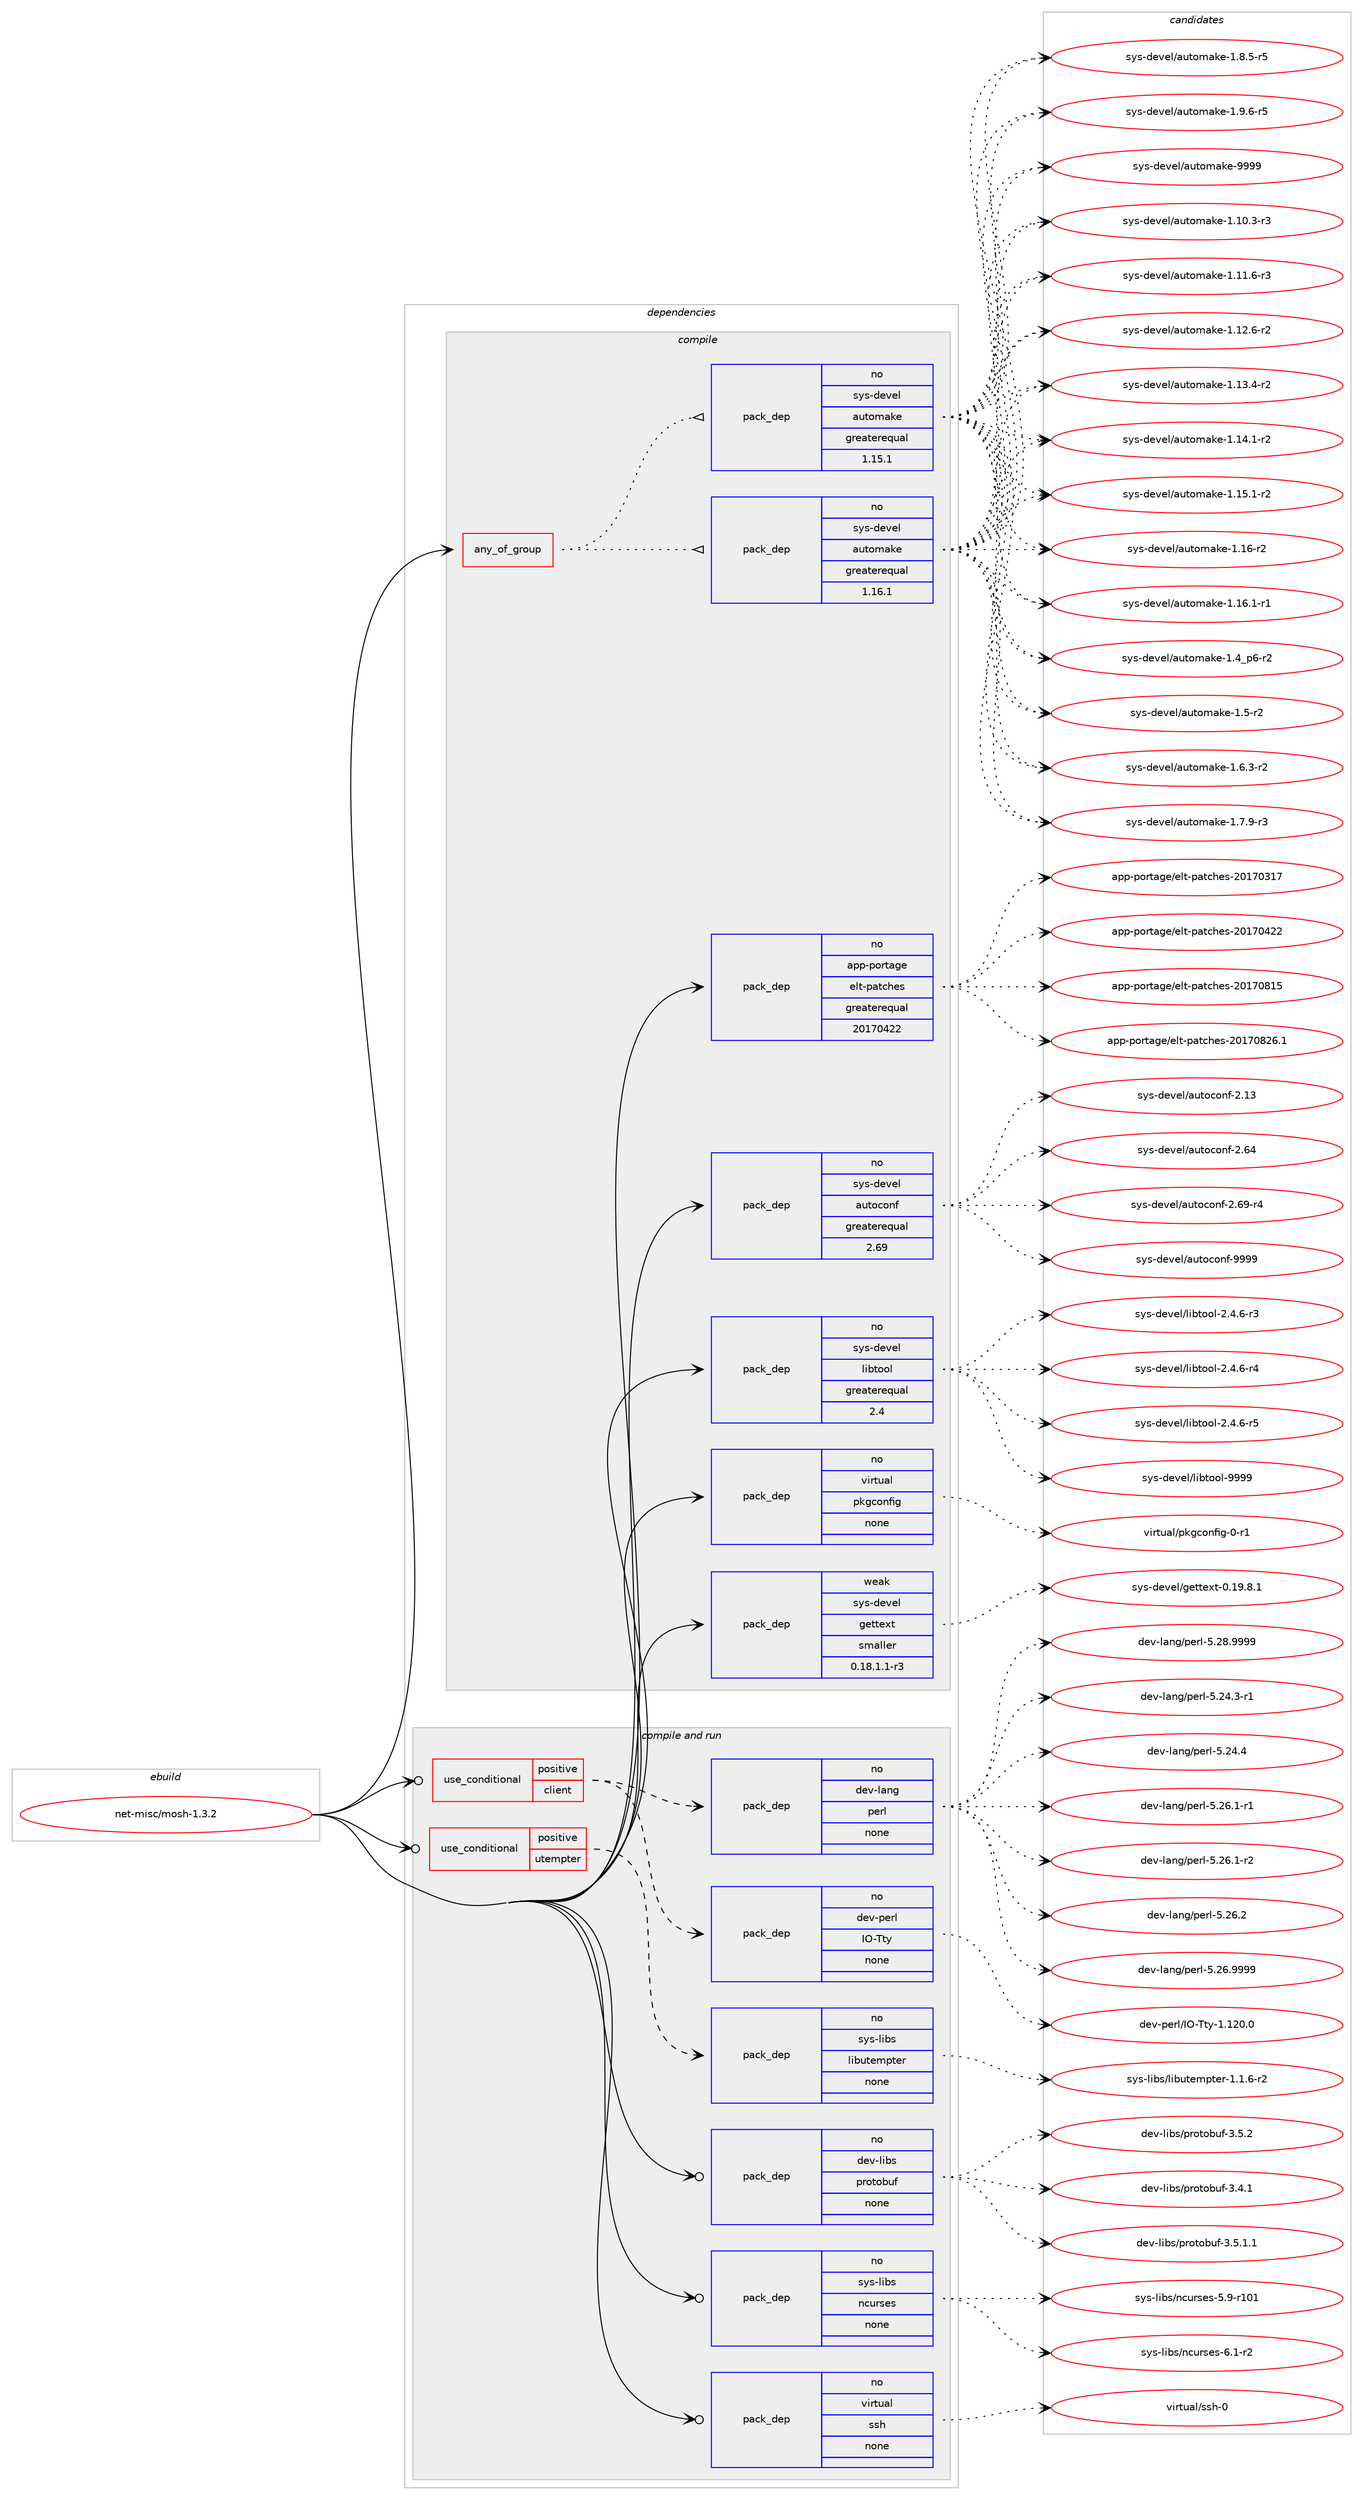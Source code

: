 digraph prolog {

# *************
# Graph options
# *************

newrank=true;
concentrate=true;
compound=true;
graph [rankdir=LR,fontname=Helvetica,fontsize=10,ranksep=1.5];#, ranksep=2.5, nodesep=0.2];
edge  [arrowhead=vee];
node  [fontname=Helvetica,fontsize=10];

# **********
# The ebuild
# **********

subgraph cluster_leftcol {
color=gray;
rank=same;
label=<<i>ebuild</i>>;
id [label="net-misc/mosh-1.3.2", color=red, width=4, href="../net-misc/mosh-1.3.2.svg"];
}

# ****************
# The dependencies
# ****************

subgraph cluster_midcol {
color=gray;
label=<<i>dependencies</i>>;
subgraph cluster_compile {
fillcolor="#eeeeee";
style=filled;
label=<<i>compile</i>>;
subgraph any10 {
dependency517 [label=<<TABLE BORDER="0" CELLBORDER="1" CELLSPACING="0" CELLPADDING="4"><TR><TD CELLPADDING="10">any_of_group</TD></TR></TABLE>>, shape=none, color=red];subgraph pack358 {
dependency518 [label=<<TABLE BORDER="0" CELLBORDER="1" CELLSPACING="0" CELLPADDING="4" WIDTH="220"><TR><TD ROWSPAN="6" CELLPADDING="30">pack_dep</TD></TR><TR><TD WIDTH="110">no</TD></TR><TR><TD>sys-devel</TD></TR><TR><TD>automake</TD></TR><TR><TD>greaterequal</TD></TR><TR><TD>1.16.1</TD></TR></TABLE>>, shape=none, color=blue];
}
dependency517:e -> dependency518:w [weight=20,style="dotted",arrowhead="oinv"];
subgraph pack359 {
dependency519 [label=<<TABLE BORDER="0" CELLBORDER="1" CELLSPACING="0" CELLPADDING="4" WIDTH="220"><TR><TD ROWSPAN="6" CELLPADDING="30">pack_dep</TD></TR><TR><TD WIDTH="110">no</TD></TR><TR><TD>sys-devel</TD></TR><TR><TD>automake</TD></TR><TR><TD>greaterequal</TD></TR><TR><TD>1.15.1</TD></TR></TABLE>>, shape=none, color=blue];
}
dependency517:e -> dependency519:w [weight=20,style="dotted",arrowhead="oinv"];
}
id:e -> dependency517:w [weight=20,style="solid",arrowhead="vee"];
subgraph pack360 {
dependency520 [label=<<TABLE BORDER="0" CELLBORDER="1" CELLSPACING="0" CELLPADDING="4" WIDTH="220"><TR><TD ROWSPAN="6" CELLPADDING="30">pack_dep</TD></TR><TR><TD WIDTH="110">no</TD></TR><TR><TD>app-portage</TD></TR><TR><TD>elt-patches</TD></TR><TR><TD>greaterequal</TD></TR><TR><TD>20170422</TD></TR></TABLE>>, shape=none, color=blue];
}
id:e -> dependency520:w [weight=20,style="solid",arrowhead="vee"];
subgraph pack361 {
dependency521 [label=<<TABLE BORDER="0" CELLBORDER="1" CELLSPACING="0" CELLPADDING="4" WIDTH="220"><TR><TD ROWSPAN="6" CELLPADDING="30">pack_dep</TD></TR><TR><TD WIDTH="110">no</TD></TR><TR><TD>sys-devel</TD></TR><TR><TD>autoconf</TD></TR><TR><TD>greaterequal</TD></TR><TR><TD>2.69</TD></TR></TABLE>>, shape=none, color=blue];
}
id:e -> dependency521:w [weight=20,style="solid",arrowhead="vee"];
subgraph pack362 {
dependency522 [label=<<TABLE BORDER="0" CELLBORDER="1" CELLSPACING="0" CELLPADDING="4" WIDTH="220"><TR><TD ROWSPAN="6" CELLPADDING="30">pack_dep</TD></TR><TR><TD WIDTH="110">no</TD></TR><TR><TD>sys-devel</TD></TR><TR><TD>libtool</TD></TR><TR><TD>greaterequal</TD></TR><TR><TD>2.4</TD></TR></TABLE>>, shape=none, color=blue];
}
id:e -> dependency522:w [weight=20,style="solid",arrowhead="vee"];
subgraph pack363 {
dependency523 [label=<<TABLE BORDER="0" CELLBORDER="1" CELLSPACING="0" CELLPADDING="4" WIDTH="220"><TR><TD ROWSPAN="6" CELLPADDING="30">pack_dep</TD></TR><TR><TD WIDTH="110">no</TD></TR><TR><TD>virtual</TD></TR><TR><TD>pkgconfig</TD></TR><TR><TD>none</TD></TR><TR><TD></TD></TR></TABLE>>, shape=none, color=blue];
}
id:e -> dependency523:w [weight=20,style="solid",arrowhead="vee"];
subgraph pack364 {
dependency524 [label=<<TABLE BORDER="0" CELLBORDER="1" CELLSPACING="0" CELLPADDING="4" WIDTH="220"><TR><TD ROWSPAN="6" CELLPADDING="30">pack_dep</TD></TR><TR><TD WIDTH="110">weak</TD></TR><TR><TD>sys-devel</TD></TR><TR><TD>gettext</TD></TR><TR><TD>smaller</TD></TR><TR><TD>0.18.1.1-r3</TD></TR></TABLE>>, shape=none, color=blue];
}
id:e -> dependency524:w [weight=20,style="solid",arrowhead="vee"];
}
subgraph cluster_compileandrun {
fillcolor="#eeeeee";
style=filled;
label=<<i>compile and run</i>>;
subgraph cond151 {
dependency525 [label=<<TABLE BORDER="0" CELLBORDER="1" CELLSPACING="0" CELLPADDING="4"><TR><TD ROWSPAN="3" CELLPADDING="10">use_conditional</TD></TR><TR><TD>positive</TD></TR><TR><TD>client</TD></TR></TABLE>>, shape=none, color=red];
subgraph pack365 {
dependency526 [label=<<TABLE BORDER="0" CELLBORDER="1" CELLSPACING="0" CELLPADDING="4" WIDTH="220"><TR><TD ROWSPAN="6" CELLPADDING="30">pack_dep</TD></TR><TR><TD WIDTH="110">no</TD></TR><TR><TD>dev-lang</TD></TR><TR><TD>perl</TD></TR><TR><TD>none</TD></TR><TR><TD></TD></TR></TABLE>>, shape=none, color=blue];
}
dependency525:e -> dependency526:w [weight=20,style="dashed",arrowhead="vee"];
subgraph pack366 {
dependency527 [label=<<TABLE BORDER="0" CELLBORDER="1" CELLSPACING="0" CELLPADDING="4" WIDTH="220"><TR><TD ROWSPAN="6" CELLPADDING="30">pack_dep</TD></TR><TR><TD WIDTH="110">no</TD></TR><TR><TD>dev-perl</TD></TR><TR><TD>IO-Tty</TD></TR><TR><TD>none</TD></TR><TR><TD></TD></TR></TABLE>>, shape=none, color=blue];
}
dependency525:e -> dependency527:w [weight=20,style="dashed",arrowhead="vee"];
}
id:e -> dependency525:w [weight=20,style="solid",arrowhead="odotvee"];
subgraph cond152 {
dependency528 [label=<<TABLE BORDER="0" CELLBORDER="1" CELLSPACING="0" CELLPADDING="4"><TR><TD ROWSPAN="3" CELLPADDING="10">use_conditional</TD></TR><TR><TD>positive</TD></TR><TR><TD>utempter</TD></TR></TABLE>>, shape=none, color=red];
subgraph pack367 {
dependency529 [label=<<TABLE BORDER="0" CELLBORDER="1" CELLSPACING="0" CELLPADDING="4" WIDTH="220"><TR><TD ROWSPAN="6" CELLPADDING="30">pack_dep</TD></TR><TR><TD WIDTH="110">no</TD></TR><TR><TD>sys-libs</TD></TR><TR><TD>libutempter</TD></TR><TR><TD>none</TD></TR><TR><TD></TD></TR></TABLE>>, shape=none, color=blue];
}
dependency528:e -> dependency529:w [weight=20,style="dashed",arrowhead="vee"];
}
id:e -> dependency528:w [weight=20,style="solid",arrowhead="odotvee"];
subgraph pack368 {
dependency530 [label=<<TABLE BORDER="0" CELLBORDER="1" CELLSPACING="0" CELLPADDING="4" WIDTH="220"><TR><TD ROWSPAN="6" CELLPADDING="30">pack_dep</TD></TR><TR><TD WIDTH="110">no</TD></TR><TR><TD>dev-libs</TD></TR><TR><TD>protobuf</TD></TR><TR><TD>none</TD></TR><TR><TD></TD></TR></TABLE>>, shape=none, color=blue];
}
id:e -> dependency530:w [weight=20,style="solid",arrowhead="odotvee"];
subgraph pack369 {
dependency531 [label=<<TABLE BORDER="0" CELLBORDER="1" CELLSPACING="0" CELLPADDING="4" WIDTH="220"><TR><TD ROWSPAN="6" CELLPADDING="30">pack_dep</TD></TR><TR><TD WIDTH="110">no</TD></TR><TR><TD>sys-libs</TD></TR><TR><TD>ncurses</TD></TR><TR><TD>none</TD></TR><TR><TD></TD></TR></TABLE>>, shape=none, color=blue];
}
id:e -> dependency531:w [weight=20,style="solid",arrowhead="odotvee"];
subgraph pack370 {
dependency532 [label=<<TABLE BORDER="0" CELLBORDER="1" CELLSPACING="0" CELLPADDING="4" WIDTH="220"><TR><TD ROWSPAN="6" CELLPADDING="30">pack_dep</TD></TR><TR><TD WIDTH="110">no</TD></TR><TR><TD>virtual</TD></TR><TR><TD>ssh</TD></TR><TR><TD>none</TD></TR><TR><TD></TD></TR></TABLE>>, shape=none, color=blue];
}
id:e -> dependency532:w [weight=20,style="solid",arrowhead="odotvee"];
}
subgraph cluster_run {
fillcolor="#eeeeee";
style=filled;
label=<<i>run</i>>;
}
}

# **************
# The candidates
# **************

subgraph cluster_choices {
rank=same;
color=gray;
label=<<i>candidates</i>>;

subgraph choice358 {
color=black;
nodesep=1;
choice11512111545100101118101108479711711611110997107101454946494846514511451 [label="sys-devel/automake-1.10.3-r3", color=red, width=4,href="../sys-devel/automake-1.10.3-r3.svg"];
choice11512111545100101118101108479711711611110997107101454946494946544511451 [label="sys-devel/automake-1.11.6-r3", color=red, width=4,href="../sys-devel/automake-1.11.6-r3.svg"];
choice11512111545100101118101108479711711611110997107101454946495046544511450 [label="sys-devel/automake-1.12.6-r2", color=red, width=4,href="../sys-devel/automake-1.12.6-r2.svg"];
choice11512111545100101118101108479711711611110997107101454946495146524511450 [label="sys-devel/automake-1.13.4-r2", color=red, width=4,href="../sys-devel/automake-1.13.4-r2.svg"];
choice11512111545100101118101108479711711611110997107101454946495246494511450 [label="sys-devel/automake-1.14.1-r2", color=red, width=4,href="../sys-devel/automake-1.14.1-r2.svg"];
choice11512111545100101118101108479711711611110997107101454946495346494511450 [label="sys-devel/automake-1.15.1-r2", color=red, width=4,href="../sys-devel/automake-1.15.1-r2.svg"];
choice1151211154510010111810110847971171161111099710710145494649544511450 [label="sys-devel/automake-1.16-r2", color=red, width=4,href="../sys-devel/automake-1.16-r2.svg"];
choice11512111545100101118101108479711711611110997107101454946495446494511449 [label="sys-devel/automake-1.16.1-r1", color=red, width=4,href="../sys-devel/automake-1.16.1-r1.svg"];
choice115121115451001011181011084797117116111109971071014549465295112544511450 [label="sys-devel/automake-1.4_p6-r2", color=red, width=4,href="../sys-devel/automake-1.4_p6-r2.svg"];
choice11512111545100101118101108479711711611110997107101454946534511450 [label="sys-devel/automake-1.5-r2", color=red, width=4,href="../sys-devel/automake-1.5-r2.svg"];
choice115121115451001011181011084797117116111109971071014549465446514511450 [label="sys-devel/automake-1.6.3-r2", color=red, width=4,href="../sys-devel/automake-1.6.3-r2.svg"];
choice115121115451001011181011084797117116111109971071014549465546574511451 [label="sys-devel/automake-1.7.9-r3", color=red, width=4,href="../sys-devel/automake-1.7.9-r3.svg"];
choice115121115451001011181011084797117116111109971071014549465646534511453 [label="sys-devel/automake-1.8.5-r5", color=red, width=4,href="../sys-devel/automake-1.8.5-r5.svg"];
choice115121115451001011181011084797117116111109971071014549465746544511453 [label="sys-devel/automake-1.9.6-r5", color=red, width=4,href="../sys-devel/automake-1.9.6-r5.svg"];
choice115121115451001011181011084797117116111109971071014557575757 [label="sys-devel/automake-9999", color=red, width=4,href="../sys-devel/automake-9999.svg"];
dependency518:e -> choice11512111545100101118101108479711711611110997107101454946494846514511451:w [style=dotted,weight="100"];
dependency518:e -> choice11512111545100101118101108479711711611110997107101454946494946544511451:w [style=dotted,weight="100"];
dependency518:e -> choice11512111545100101118101108479711711611110997107101454946495046544511450:w [style=dotted,weight="100"];
dependency518:e -> choice11512111545100101118101108479711711611110997107101454946495146524511450:w [style=dotted,weight="100"];
dependency518:e -> choice11512111545100101118101108479711711611110997107101454946495246494511450:w [style=dotted,weight="100"];
dependency518:e -> choice11512111545100101118101108479711711611110997107101454946495346494511450:w [style=dotted,weight="100"];
dependency518:e -> choice1151211154510010111810110847971171161111099710710145494649544511450:w [style=dotted,weight="100"];
dependency518:e -> choice11512111545100101118101108479711711611110997107101454946495446494511449:w [style=dotted,weight="100"];
dependency518:e -> choice115121115451001011181011084797117116111109971071014549465295112544511450:w [style=dotted,weight="100"];
dependency518:e -> choice11512111545100101118101108479711711611110997107101454946534511450:w [style=dotted,weight="100"];
dependency518:e -> choice115121115451001011181011084797117116111109971071014549465446514511450:w [style=dotted,weight="100"];
dependency518:e -> choice115121115451001011181011084797117116111109971071014549465546574511451:w [style=dotted,weight="100"];
dependency518:e -> choice115121115451001011181011084797117116111109971071014549465646534511453:w [style=dotted,weight="100"];
dependency518:e -> choice115121115451001011181011084797117116111109971071014549465746544511453:w [style=dotted,weight="100"];
dependency518:e -> choice115121115451001011181011084797117116111109971071014557575757:w [style=dotted,weight="100"];
}
subgraph choice359 {
color=black;
nodesep=1;
choice11512111545100101118101108479711711611110997107101454946494846514511451 [label="sys-devel/automake-1.10.3-r3", color=red, width=4,href="../sys-devel/automake-1.10.3-r3.svg"];
choice11512111545100101118101108479711711611110997107101454946494946544511451 [label="sys-devel/automake-1.11.6-r3", color=red, width=4,href="../sys-devel/automake-1.11.6-r3.svg"];
choice11512111545100101118101108479711711611110997107101454946495046544511450 [label="sys-devel/automake-1.12.6-r2", color=red, width=4,href="../sys-devel/automake-1.12.6-r2.svg"];
choice11512111545100101118101108479711711611110997107101454946495146524511450 [label="sys-devel/automake-1.13.4-r2", color=red, width=4,href="../sys-devel/automake-1.13.4-r2.svg"];
choice11512111545100101118101108479711711611110997107101454946495246494511450 [label="sys-devel/automake-1.14.1-r2", color=red, width=4,href="../sys-devel/automake-1.14.1-r2.svg"];
choice11512111545100101118101108479711711611110997107101454946495346494511450 [label="sys-devel/automake-1.15.1-r2", color=red, width=4,href="../sys-devel/automake-1.15.1-r2.svg"];
choice1151211154510010111810110847971171161111099710710145494649544511450 [label="sys-devel/automake-1.16-r2", color=red, width=4,href="../sys-devel/automake-1.16-r2.svg"];
choice11512111545100101118101108479711711611110997107101454946495446494511449 [label="sys-devel/automake-1.16.1-r1", color=red, width=4,href="../sys-devel/automake-1.16.1-r1.svg"];
choice115121115451001011181011084797117116111109971071014549465295112544511450 [label="sys-devel/automake-1.4_p6-r2", color=red, width=4,href="../sys-devel/automake-1.4_p6-r2.svg"];
choice11512111545100101118101108479711711611110997107101454946534511450 [label="sys-devel/automake-1.5-r2", color=red, width=4,href="../sys-devel/automake-1.5-r2.svg"];
choice115121115451001011181011084797117116111109971071014549465446514511450 [label="sys-devel/automake-1.6.3-r2", color=red, width=4,href="../sys-devel/automake-1.6.3-r2.svg"];
choice115121115451001011181011084797117116111109971071014549465546574511451 [label="sys-devel/automake-1.7.9-r3", color=red, width=4,href="../sys-devel/automake-1.7.9-r3.svg"];
choice115121115451001011181011084797117116111109971071014549465646534511453 [label="sys-devel/automake-1.8.5-r5", color=red, width=4,href="../sys-devel/automake-1.8.5-r5.svg"];
choice115121115451001011181011084797117116111109971071014549465746544511453 [label="sys-devel/automake-1.9.6-r5", color=red, width=4,href="../sys-devel/automake-1.9.6-r5.svg"];
choice115121115451001011181011084797117116111109971071014557575757 [label="sys-devel/automake-9999", color=red, width=4,href="../sys-devel/automake-9999.svg"];
dependency519:e -> choice11512111545100101118101108479711711611110997107101454946494846514511451:w [style=dotted,weight="100"];
dependency519:e -> choice11512111545100101118101108479711711611110997107101454946494946544511451:w [style=dotted,weight="100"];
dependency519:e -> choice11512111545100101118101108479711711611110997107101454946495046544511450:w [style=dotted,weight="100"];
dependency519:e -> choice11512111545100101118101108479711711611110997107101454946495146524511450:w [style=dotted,weight="100"];
dependency519:e -> choice11512111545100101118101108479711711611110997107101454946495246494511450:w [style=dotted,weight="100"];
dependency519:e -> choice11512111545100101118101108479711711611110997107101454946495346494511450:w [style=dotted,weight="100"];
dependency519:e -> choice1151211154510010111810110847971171161111099710710145494649544511450:w [style=dotted,weight="100"];
dependency519:e -> choice11512111545100101118101108479711711611110997107101454946495446494511449:w [style=dotted,weight="100"];
dependency519:e -> choice115121115451001011181011084797117116111109971071014549465295112544511450:w [style=dotted,weight="100"];
dependency519:e -> choice11512111545100101118101108479711711611110997107101454946534511450:w [style=dotted,weight="100"];
dependency519:e -> choice115121115451001011181011084797117116111109971071014549465446514511450:w [style=dotted,weight="100"];
dependency519:e -> choice115121115451001011181011084797117116111109971071014549465546574511451:w [style=dotted,weight="100"];
dependency519:e -> choice115121115451001011181011084797117116111109971071014549465646534511453:w [style=dotted,weight="100"];
dependency519:e -> choice115121115451001011181011084797117116111109971071014549465746544511453:w [style=dotted,weight="100"];
dependency519:e -> choice115121115451001011181011084797117116111109971071014557575757:w [style=dotted,weight="100"];
}
subgraph choice360 {
color=black;
nodesep=1;
choice97112112451121111141169710310147101108116451129711699104101115455048495548514955 [label="app-portage/elt-patches-20170317", color=red, width=4,href="../app-portage/elt-patches-20170317.svg"];
choice97112112451121111141169710310147101108116451129711699104101115455048495548525050 [label="app-portage/elt-patches-20170422", color=red, width=4,href="../app-portage/elt-patches-20170422.svg"];
choice97112112451121111141169710310147101108116451129711699104101115455048495548564953 [label="app-portage/elt-patches-20170815", color=red, width=4,href="../app-portage/elt-patches-20170815.svg"];
choice971121124511211111411697103101471011081164511297116991041011154550484955485650544649 [label="app-portage/elt-patches-20170826.1", color=red, width=4,href="../app-portage/elt-patches-20170826.1.svg"];
dependency520:e -> choice97112112451121111141169710310147101108116451129711699104101115455048495548514955:w [style=dotted,weight="100"];
dependency520:e -> choice97112112451121111141169710310147101108116451129711699104101115455048495548525050:w [style=dotted,weight="100"];
dependency520:e -> choice97112112451121111141169710310147101108116451129711699104101115455048495548564953:w [style=dotted,weight="100"];
dependency520:e -> choice971121124511211111411697103101471011081164511297116991041011154550484955485650544649:w [style=dotted,weight="100"];
}
subgraph choice361 {
color=black;
nodesep=1;
choice115121115451001011181011084797117116111991111101024550464951 [label="sys-devel/autoconf-2.13", color=red, width=4,href="../sys-devel/autoconf-2.13.svg"];
choice115121115451001011181011084797117116111991111101024550465452 [label="sys-devel/autoconf-2.64", color=red, width=4,href="../sys-devel/autoconf-2.64.svg"];
choice1151211154510010111810110847971171161119911111010245504654574511452 [label="sys-devel/autoconf-2.69-r4", color=red, width=4,href="../sys-devel/autoconf-2.69-r4.svg"];
choice115121115451001011181011084797117116111991111101024557575757 [label="sys-devel/autoconf-9999", color=red, width=4,href="../sys-devel/autoconf-9999.svg"];
dependency521:e -> choice115121115451001011181011084797117116111991111101024550464951:w [style=dotted,weight="100"];
dependency521:e -> choice115121115451001011181011084797117116111991111101024550465452:w [style=dotted,weight="100"];
dependency521:e -> choice1151211154510010111810110847971171161119911111010245504654574511452:w [style=dotted,weight="100"];
dependency521:e -> choice115121115451001011181011084797117116111991111101024557575757:w [style=dotted,weight="100"];
}
subgraph choice362 {
color=black;
nodesep=1;
choice1151211154510010111810110847108105981161111111084550465246544511451 [label="sys-devel/libtool-2.4.6-r3", color=red, width=4,href="../sys-devel/libtool-2.4.6-r3.svg"];
choice1151211154510010111810110847108105981161111111084550465246544511452 [label="sys-devel/libtool-2.4.6-r4", color=red, width=4,href="../sys-devel/libtool-2.4.6-r4.svg"];
choice1151211154510010111810110847108105981161111111084550465246544511453 [label="sys-devel/libtool-2.4.6-r5", color=red, width=4,href="../sys-devel/libtool-2.4.6-r5.svg"];
choice1151211154510010111810110847108105981161111111084557575757 [label="sys-devel/libtool-9999", color=red, width=4,href="../sys-devel/libtool-9999.svg"];
dependency522:e -> choice1151211154510010111810110847108105981161111111084550465246544511451:w [style=dotted,weight="100"];
dependency522:e -> choice1151211154510010111810110847108105981161111111084550465246544511452:w [style=dotted,weight="100"];
dependency522:e -> choice1151211154510010111810110847108105981161111111084550465246544511453:w [style=dotted,weight="100"];
dependency522:e -> choice1151211154510010111810110847108105981161111111084557575757:w [style=dotted,weight="100"];
}
subgraph choice363 {
color=black;
nodesep=1;
choice11810511411611797108471121071039911111010210510345484511449 [label="virtual/pkgconfig-0-r1", color=red, width=4,href="../virtual/pkgconfig-0-r1.svg"];
dependency523:e -> choice11810511411611797108471121071039911111010210510345484511449:w [style=dotted,weight="100"];
}
subgraph choice364 {
color=black;
nodesep=1;
choice1151211154510010111810110847103101116116101120116454846495746564649 [label="sys-devel/gettext-0.19.8.1", color=red, width=4,href="../sys-devel/gettext-0.19.8.1.svg"];
dependency524:e -> choice1151211154510010111810110847103101116116101120116454846495746564649:w [style=dotted,weight="100"];
}
subgraph choice365 {
color=black;
nodesep=1;
choice100101118451089711010347112101114108455346505246514511449 [label="dev-lang/perl-5.24.3-r1", color=red, width=4,href="../dev-lang/perl-5.24.3-r1.svg"];
choice10010111845108971101034711210111410845534650524652 [label="dev-lang/perl-5.24.4", color=red, width=4,href="../dev-lang/perl-5.24.4.svg"];
choice100101118451089711010347112101114108455346505446494511449 [label="dev-lang/perl-5.26.1-r1", color=red, width=4,href="../dev-lang/perl-5.26.1-r1.svg"];
choice100101118451089711010347112101114108455346505446494511450 [label="dev-lang/perl-5.26.1-r2", color=red, width=4,href="../dev-lang/perl-5.26.1-r2.svg"];
choice10010111845108971101034711210111410845534650544650 [label="dev-lang/perl-5.26.2", color=red, width=4,href="../dev-lang/perl-5.26.2.svg"];
choice10010111845108971101034711210111410845534650544657575757 [label="dev-lang/perl-5.26.9999", color=red, width=4,href="../dev-lang/perl-5.26.9999.svg"];
choice10010111845108971101034711210111410845534650564657575757 [label="dev-lang/perl-5.28.9999", color=red, width=4,href="../dev-lang/perl-5.28.9999.svg"];
dependency526:e -> choice100101118451089711010347112101114108455346505246514511449:w [style=dotted,weight="100"];
dependency526:e -> choice10010111845108971101034711210111410845534650524652:w [style=dotted,weight="100"];
dependency526:e -> choice100101118451089711010347112101114108455346505446494511449:w [style=dotted,weight="100"];
dependency526:e -> choice100101118451089711010347112101114108455346505446494511450:w [style=dotted,weight="100"];
dependency526:e -> choice10010111845108971101034711210111410845534650544650:w [style=dotted,weight="100"];
dependency526:e -> choice10010111845108971101034711210111410845534650544657575757:w [style=dotted,weight="100"];
dependency526:e -> choice10010111845108971101034711210111410845534650564657575757:w [style=dotted,weight="100"];
}
subgraph choice366 {
color=black;
nodesep=1;
choice1001011184511210111410847737945841161214549464950484648 [label="dev-perl/IO-Tty-1.120.0", color=red, width=4,href="../dev-perl/IO-Tty-1.120.0.svg"];
dependency527:e -> choice1001011184511210111410847737945841161214549464950484648:w [style=dotted,weight="100"];
}
subgraph choice367 {
color=black;
nodesep=1;
choice115121115451081059811547108105981171161011091121161011144549464946544511450 [label="sys-libs/libutempter-1.1.6-r2", color=red, width=4,href="../sys-libs/libutempter-1.1.6-r2.svg"];
dependency529:e -> choice115121115451081059811547108105981171161011091121161011144549464946544511450:w [style=dotted,weight="100"];
}
subgraph choice368 {
color=black;
nodesep=1;
choice10010111845108105981154711211411111611198117102455146524649 [label="dev-libs/protobuf-3.4.1", color=red, width=4,href="../dev-libs/protobuf-3.4.1.svg"];
choice100101118451081059811547112114111116111981171024551465346494649 [label="dev-libs/protobuf-3.5.1.1", color=red, width=4,href="../dev-libs/protobuf-3.5.1.1.svg"];
choice10010111845108105981154711211411111611198117102455146534650 [label="dev-libs/protobuf-3.5.2", color=red, width=4,href="../dev-libs/protobuf-3.5.2.svg"];
dependency530:e -> choice10010111845108105981154711211411111611198117102455146524649:w [style=dotted,weight="100"];
dependency530:e -> choice100101118451081059811547112114111116111981171024551465346494649:w [style=dotted,weight="100"];
dependency530:e -> choice10010111845108105981154711211411111611198117102455146534650:w [style=dotted,weight="100"];
}
subgraph choice369 {
color=black;
nodesep=1;
choice115121115451081059811547110991171141151011154553465745114494849 [label="sys-libs/ncurses-5.9-r101", color=red, width=4,href="../sys-libs/ncurses-5.9-r101.svg"];
choice11512111545108105981154711099117114115101115455446494511450 [label="sys-libs/ncurses-6.1-r2", color=red, width=4,href="../sys-libs/ncurses-6.1-r2.svg"];
dependency531:e -> choice115121115451081059811547110991171141151011154553465745114494849:w [style=dotted,weight="100"];
dependency531:e -> choice11512111545108105981154711099117114115101115455446494511450:w [style=dotted,weight="100"];
}
subgraph choice370 {
color=black;
nodesep=1;
choice11810511411611797108471151151044548 [label="virtual/ssh-0", color=red, width=4,href="../virtual/ssh-0.svg"];
dependency532:e -> choice11810511411611797108471151151044548:w [style=dotted,weight="100"];
}
}

}
